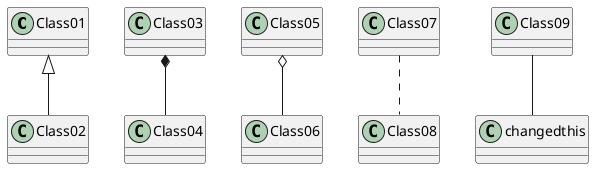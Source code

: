 @startuml test
Class01 <|-- Class02
Class03 *-- Class04
Class05 o-- Class06
Class07 .. Class08
Class09 -- changedthis
@enduml
